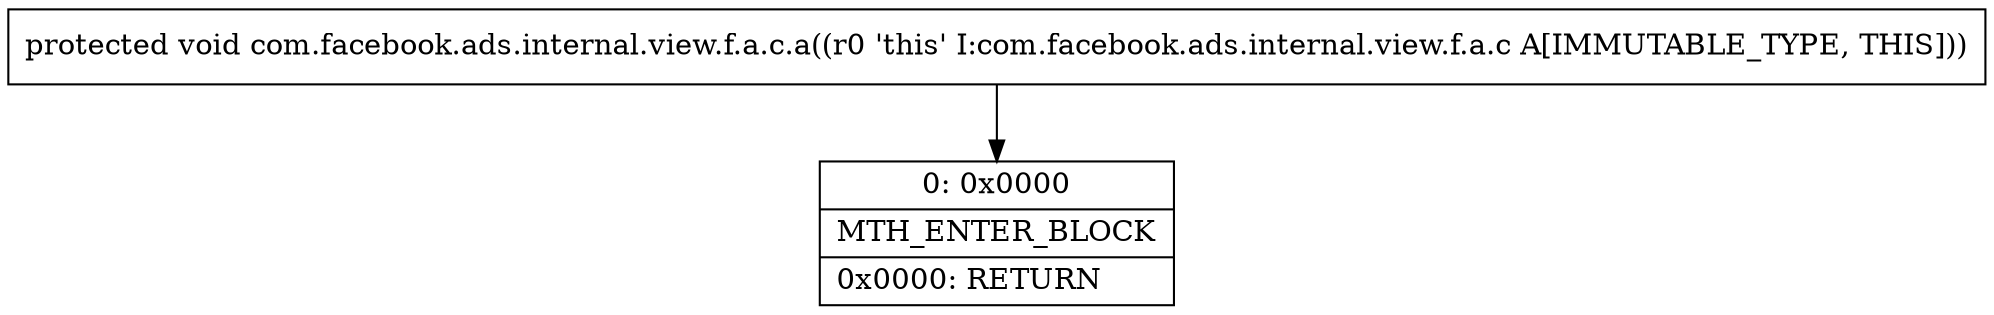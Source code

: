 digraph "CFG forcom.facebook.ads.internal.view.f.a.c.a()V" {
Node_0 [shape=record,label="{0\:\ 0x0000|MTH_ENTER_BLOCK\l|0x0000: RETURN   \l}"];
MethodNode[shape=record,label="{protected void com.facebook.ads.internal.view.f.a.c.a((r0 'this' I:com.facebook.ads.internal.view.f.a.c A[IMMUTABLE_TYPE, THIS])) }"];
MethodNode -> Node_0;
}

